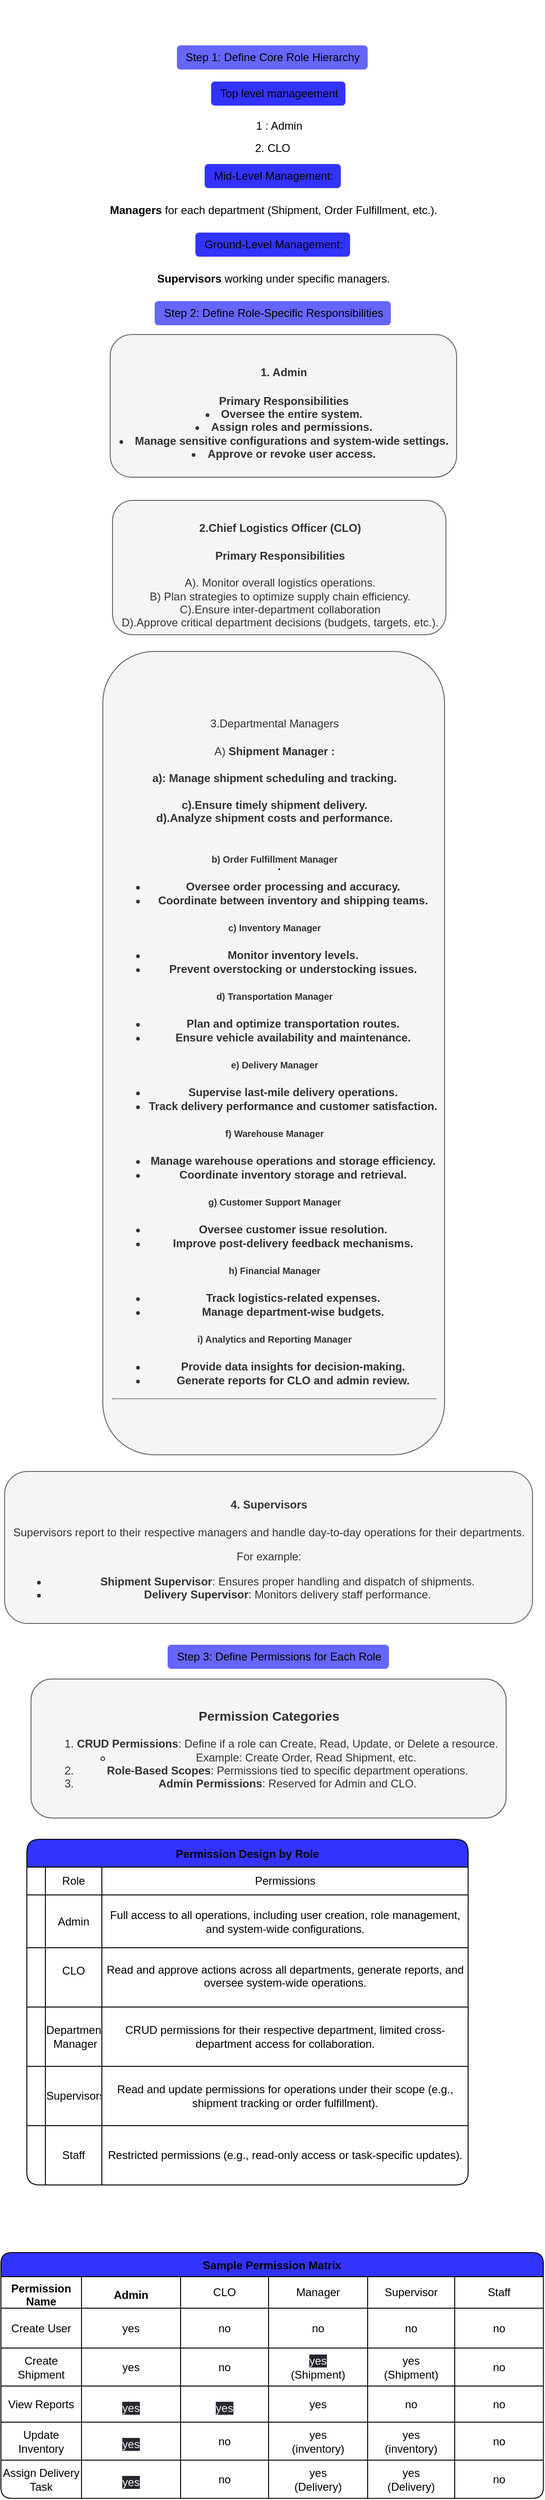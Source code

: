 <mxfile>
    <diagram id="YkwEZ4TlYNBEh3vG31s5" name="Page-1">
        <mxGraphModel dx="399" dy="471" grid="0" gridSize="10" guides="1" tooltips="1" connect="1" arrows="1" fold="1" page="1" pageScale="1" pageWidth="850" pageHeight="1100" math="0" shadow="0">
            <root>
                <mxCell id="0"/>
                <mxCell id="1" parent="0"/>
                <mxCell id="34" value="&lt;h3 class=&quot;pageShadowHasTransparentBackground&quot;&gt;&lt;br&gt;&lt;/h3&gt;" style="text;html=1;align=center;verticalAlign=middle;resizable=0;points=[];autosize=1;strokeColor=none;fillColor=none;rounded=1;" vertex="1" parent="1">
                    <mxGeometry x="257" y="145" width="18" height="57" as="geometry"/>
                </mxCell>
                <mxCell id="45" value="Step 1: Define Core Role Hierarchy" style="text;html=1;align=center;verticalAlign=middle;resizable=0;points=[];autosize=1;strokeColor=none;fillColor=#6666FF;rounded=1;" vertex="1" parent="1">
                    <mxGeometry x="322" y="194" width="206" height="26" as="geometry"/>
                </mxCell>
                <mxCell id="46" value="Top level manageement" style="text;html=1;align=center;verticalAlign=middle;resizable=0;points=[];autosize=1;strokeColor=none;fillColor=#3333FF;rounded=1;" vertex="1" parent="1">
                    <mxGeometry x="359" y="233" width="145" height="26" as="geometry"/>
                </mxCell>
                <mxCell id="52" value="1 : Admin" style="text;html=1;align=center;verticalAlign=middle;resizable=0;points=[];autosize=1;strokeColor=none;fillColor=none;rounded=1;" vertex="1" parent="1">
                    <mxGeometry x="397.5" y="268" width="68" height="26" as="geometry"/>
                </mxCell>
                <mxCell id="53" value="2. CLO" style="text;html=1;align=center;verticalAlign=middle;resizable=0;points=[];autosize=1;strokeColor=none;fillColor=none;rounded=1;" vertex="1" parent="1">
                    <mxGeometry x="397" y="292" width="56" height="26" as="geometry"/>
                </mxCell>
                <mxCell id="55" value="Mid-Level Management:" style="text;html=1;align=center;verticalAlign=middle;resizable=0;points=[];autosize=1;strokeColor=none;fillColor=#3333FF;rounded=1;" vertex="1" parent="1">
                    <mxGeometry x="352" y="322" width="147" height="26" as="geometry"/>
                </mxCell>
                <mxCell id="56" value="&lt;strong class=&quot;pageShadowHasTransparentBackground&quot;&gt;Managers&lt;/strong&gt; for each department (Shipment, Order Fulfillment, etc.)." style="text;html=1;align=center;verticalAlign=middle;resizable=0;points=[];autosize=1;strokeColor=none;fillColor=none;rounded=1;" vertex="1" parent="1">
                    <mxGeometry x="240" y="359" width="371" height="26" as="geometry"/>
                </mxCell>
                <mxCell id="59" value="Ground-Level Management:" style="text;html=1;align=center;verticalAlign=middle;resizable=0;points=[];autosize=1;strokeColor=none;fillColor=#3333FF;rounded=1;" vertex="1" parent="1">
                    <mxGeometry x="342" y="396" width="167" height="26" as="geometry"/>
                </mxCell>
                <mxCell id="60" value="&lt;strong class=&quot;pageShadowHasTransparentBackground&quot;&gt;Supervisors&lt;/strong&gt; working under specific managers." style="text;html=1;align=center;verticalAlign=middle;resizable=0;points=[];autosize=1;strokeColor=none;fillColor=none;rounded=1;" vertex="1" parent="1">
                    <mxGeometry x="291" y="433" width="269" height="26" as="geometry"/>
                </mxCell>
                <mxCell id="61" value="Step 2: Define Role-Specific Responsibilities" style="text;html=1;align=center;verticalAlign=middle;resizable=0;points=[];autosize=1;strokeColor=none;fillColor=#6666FF;rounded=1;" vertex="1" parent="1">
                    <mxGeometry x="298" y="470" width="255" height="26" as="geometry"/>
                </mxCell>
                <mxCell id="62" value="&lt;h4 class=&quot;pageShadowHasTransparentBackground&quot;&gt;&lt;strong class=&quot;pageShadowHasTransparentBackground&quot;&gt;1. Admin&lt;/strong&gt;&lt;/h4&gt;&lt;div&gt;&lt;strong class=&quot;pageShadowHasTransparentBackground&quot;&gt;Primary Responsibilities&lt;br&gt;&lt;/strong&gt;&lt;/div&gt;&lt;div&gt;&lt;strong class=&quot;pageShadowHasTransparentBackground&quot;&gt;&lt;li class=&quot;pageShadowHasTransparentBackground&quot;&gt;Oversee the entire system.&lt;/li&gt;&lt;li class=&quot;pageShadowHasTransparentBackground&quot;&gt;Assign roles and permissions.&lt;/li&gt;&lt;li class=&quot;pageShadowHasTransparentBackground&quot;&gt;Manage sensitive configurations and system-wide settings.&lt;/li&gt;&lt;li class=&quot;pageShadowHasTransparentBackground&quot;&gt;Approve or revoke user access.&lt;/li&gt;&lt;/strong&gt;&lt;/div&gt;" style="text;html=1;align=center;verticalAlign=middle;resizable=0;points=[];autosize=1;fillColor=#f5f5f5;fontColor=#333333;strokeColor=#666666;rounded=1;" vertex="1" parent="1">
                    <mxGeometry x="250" y="506" width="374" height="154" as="geometry"/>
                </mxCell>
                <mxCell id="64" value="&lt;h4 class=&quot;pageShadowHasTransparentBackground&quot;&gt;&lt;strong class=&quot;pageShadowHasTransparentBackground&quot;&gt;2.Chief Logistics Officer (CLO)&lt;/strong&gt;&lt;/h4&gt;&lt;div&gt;&lt;strong class=&quot;pageShadowHasTransparentBackground&quot;&gt;Primary Responsibilities&lt;/strong&gt;&lt;/div&gt;&lt;div&gt;&lt;span style=&quot;font-weight: bold; background-color: initial;&quot;&gt;&lt;br&gt;&lt;/span&gt;&lt;/div&gt;&lt;div&gt;A). Monitor overall logistics operations.&lt;br&gt;&lt;/div&gt;&lt;div&gt;B)&amp;nbsp;Plan strategies to optimize supply chain efficiency.&lt;/div&gt;&lt;div&gt;C).Ensure inter-department collaboration&lt;/div&gt;&lt;div&gt;D).Approve critical department decisions (budgets, targets, etc.).&lt;/div&gt;" style="text;html=1;align=center;verticalAlign=middle;resizable=0;points=[];autosize=1;strokeColor=#666666;fillColor=#f5f5f5;fontColor=#333333;rounded=1;" vertex="1" parent="1">
                    <mxGeometry x="252.5" y="685" width="360" height="145" as="geometry"/>
                </mxCell>
                <mxCell id="65" value="&lt;h4 class=&quot;pageShadowHasTransparentBackground&quot;&gt;&lt;span style=&quot;font-weight: normal;&quot; class=&quot;pageShadowHasTransparentBackground&quot;&gt;3.Departmental Managers&lt;/span&gt;&lt;/h4&gt;&lt;div&gt;A) &lt;strong class=&quot;pageShadowHasTransparentBackground&quot;&gt;Shipment Manager :&lt;/strong&gt;&lt;br&gt;&lt;/div&gt;&lt;div&gt;&lt;strong class=&quot;pageShadowHasTransparentBackground&quot;&gt;&lt;br&gt;&lt;/strong&gt;&lt;/div&gt;&lt;div&gt;&lt;strong class=&quot;pageShadowHasTransparentBackground&quot;&gt;a): Manage shipment scheduling and tracking.&lt;/strong&gt;&lt;/div&gt;&lt;div&gt;&lt;strong class=&quot;pageShadowHasTransparentBackground&quot;&gt;&lt;br&gt;&lt;/strong&gt;&lt;/div&gt;&lt;div&gt;&lt;strong class=&quot;pageShadowHasTransparentBackground&quot;&gt;c).Ensure timely shipment delivery.&lt;/strong&gt;&lt;/div&gt;&lt;div&gt;&lt;strong class=&quot;pageShadowHasTransparentBackground&quot;&gt;d).Analyze shipment costs and performance.&lt;/strong&gt;&lt;/div&gt;&lt;div&gt;&lt;strong class=&quot;pageShadowHasTransparentBackground&quot;&gt;&lt;br&gt;&lt;/strong&gt;&lt;/div&gt;&lt;div&gt;&lt;strong class=&quot;pageShadowHasTransparentBackground&quot;&gt;&lt;h5 class=&quot;pageShadowHasTransparentBackground&quot;&gt;b) &lt;strong class=&quot;pageShadowHasTransparentBackground&quot;&gt;Order Fulfillment Manager&lt;/strong&gt;&lt;/h5&gt;&lt;ul class=&quot;pageShadowHasTransparentBackground&quot;&gt;&lt;li class=&quot;pageShadowHasTransparentBackground&quot;&gt;Oversee order processing and accuracy.&lt;/li&gt;&lt;li class=&quot;pageShadowHasTransparentBackground&quot;&gt;Coordinate between inventory and shipping teams.&lt;/li&gt;&lt;/ul&gt;&lt;/strong&gt;&lt;/div&gt;&lt;div&gt;&lt;strong class=&quot;pageShadowHasTransparentBackground&quot;&gt;&lt;h5 class=&quot;pageShadowHasTransparentBackground&quot;&gt;c) &lt;strong class=&quot;pageShadowHasTransparentBackground&quot;&gt;Inventory Manager&lt;/strong&gt;&lt;/h5&gt;&lt;ul class=&quot;pageShadowHasTransparentBackground&quot;&gt;&lt;li class=&quot;pageShadowHasTransparentBackground&quot;&gt;Monitor inventory levels.&lt;/li&gt;&lt;li class=&quot;pageShadowHasTransparentBackground&quot;&gt;Prevent overstocking or understocking issues.&lt;/li&gt;&lt;/ul&gt;&lt;h5 class=&quot;pageShadowHasTransparentBackground&quot;&gt;d) &lt;strong class=&quot;pageShadowHasTransparentBackground&quot;&gt;Transportation Manager&lt;/strong&gt;&lt;/h5&gt;&lt;ul class=&quot;pageShadowHasTransparentBackground&quot;&gt;&lt;li class=&quot;pageShadowHasTransparentBackground&quot;&gt;Plan and optimize transportation routes.&lt;/li&gt;&lt;li class=&quot;pageShadowHasTransparentBackground&quot;&gt;Ensure vehicle availability and maintenance.&lt;/li&gt;&lt;/ul&gt;&lt;h5 class=&quot;pageShadowHasTransparentBackground&quot;&gt;e) &lt;strong class=&quot;pageShadowHasTransparentBackground&quot;&gt;Delivery Manager&lt;/strong&gt;&lt;/h5&gt;&lt;ul class=&quot;pageShadowHasTransparentBackground&quot;&gt;&lt;li class=&quot;pageShadowHasTransparentBackground&quot;&gt;Supervise last-mile delivery operations.&lt;/li&gt;&lt;li class=&quot;pageShadowHasTransparentBackground&quot;&gt;Track delivery performance and customer satisfaction.&lt;/li&gt;&lt;/ul&gt;&lt;h5 class=&quot;pageShadowHasTransparentBackground&quot;&gt;f) &lt;strong class=&quot;pageShadowHasTransparentBackground&quot;&gt;Warehouse Manager&lt;/strong&gt;&lt;/h5&gt;&lt;ul class=&quot;pageShadowHasTransparentBackground&quot;&gt;&lt;li class=&quot;pageShadowHasTransparentBackground&quot;&gt;Manage warehouse operations and storage efficiency.&lt;/li&gt;&lt;li class=&quot;pageShadowHasTransparentBackground&quot;&gt;Coordinate inventory storage and retrieval.&lt;/li&gt;&lt;/ul&gt;&lt;h5 class=&quot;pageShadowHasTransparentBackground&quot;&gt;g) &lt;strong class=&quot;pageShadowHasTransparentBackground&quot;&gt;Customer Support Manager&lt;/strong&gt;&lt;/h5&gt;&lt;ul class=&quot;pageShadowHasTransparentBackground&quot;&gt;&lt;li class=&quot;pageShadowHasTransparentBackground&quot;&gt;Oversee customer issue resolution.&lt;/li&gt;&lt;li class=&quot;pageShadowHasTransparentBackground&quot;&gt;Improve post-delivery feedback mechanisms.&lt;/li&gt;&lt;/ul&gt;&lt;h5 class=&quot;pageShadowHasTransparentBackground&quot;&gt;h) &lt;strong class=&quot;pageShadowHasTransparentBackground&quot;&gt;Financial Manager&lt;/strong&gt;&lt;/h5&gt;&lt;ul class=&quot;pageShadowHasTransparentBackground&quot;&gt;&lt;li class=&quot;pageShadowHasTransparentBackground&quot;&gt;Track logistics-related expenses.&lt;/li&gt;&lt;li class=&quot;pageShadowHasTransparentBackground&quot;&gt;Manage department-wise budgets.&lt;/li&gt;&lt;/ul&gt;&lt;h5 class=&quot;pageShadowHasTransparentBackground&quot;&gt;i) &lt;strong class=&quot;pageShadowHasTransparentBackground&quot;&gt;Analytics and Reporting Manager&lt;/strong&gt;&lt;/h5&gt;&lt;ul class=&quot;pageShadowHasTransparentBackground&quot;&gt;&lt;li class=&quot;pageShadowHasTransparentBackground&quot;&gt;Provide data insights for decision-making.&lt;/li&gt;&lt;li class=&quot;pageShadowHasTransparentBackground&quot;&gt;Generate reports for CLO and admin review.&lt;/li&gt;&lt;/ul&gt;&lt;hr&gt;&lt;/strong&gt;&lt;/div&gt;" style="text;html=1;align=center;verticalAlign=middle;resizable=0;points=[];autosize=1;strokeColor=#666666;fillColor=#f5f5f5;fontColor=#333333;rounded=1;" vertex="1" parent="1">
                    <mxGeometry x="242" y="848" width="369" height="867" as="geometry"/>
                </mxCell>
                <mxCell id="66" value="&lt;h4 class=&quot;pageShadowHasTransparentBackground&quot;&gt;&lt;strong style=&quot;background-color: initial;&quot; class=&quot;pageShadowHasTransparentBackground&quot;&gt;.&lt;/strong&gt;&lt;br&gt;&lt;/h4&gt;" style="text;html=1;align=center;verticalAlign=middle;resizable=0;points=[];autosize=1;strokeColor=none;fillColor=none;rounded=1;" vertex="1" parent="1">
                    <mxGeometry x="421.5" y="1051" width="21" height="58" as="geometry"/>
                </mxCell>
                <mxCell id="68" value="&lt;h4 class=&quot;pageShadowHasTransparentBackground&quot;&gt;&lt;strong class=&quot;pageShadowHasTransparentBackground&quot;&gt;4. Supervisors&lt;/strong&gt;&lt;/h4&gt;&lt;p class=&quot;pageShadowHasTransparentBackground&quot;&gt;Supervisors report to their respective managers and handle day-to-day operations for their departments.&lt;/p&gt;&lt;p class=&quot;pageShadowHasTransparentBackground&quot;&gt;For example:&lt;/p&gt;&lt;ul class=&quot;pageShadowHasTransparentBackground&quot;&gt;&lt;li class=&quot;pageShadowHasTransparentBackground&quot;&gt;&lt;strong class=&quot;pageShadowHasTransparentBackground&quot;&gt;Shipment Supervisor&lt;/strong&gt;: Ensures proper handling and dispatch of shipments.&lt;/li&gt;&lt;li class=&quot;pageShadowHasTransparentBackground&quot;&gt;&lt;strong class=&quot;pageShadowHasTransparentBackground&quot;&gt;Delivery Supervisor&lt;/strong&gt;: Monitors delivery staff performance.&lt;/li&gt;&lt;/ul&gt;" style="text;html=1;align=center;verticalAlign=middle;resizable=0;points=[];autosize=1;strokeColor=#666666;fillColor=#f5f5f5;fontColor=#333333;rounded=1;" vertex="1" parent="1">
                    <mxGeometry x="136" y="1733" width="570" height="164" as="geometry"/>
                </mxCell>
                <mxCell id="69" value="Step 3: Define Permissions for Each Role" style="text;html=1;align=center;verticalAlign=middle;resizable=0;points=[];autosize=1;strokeColor=none;fillColor=#6666FF;rounded=1;" vertex="1" parent="1">
                    <mxGeometry x="312" y="1920" width="239" height="26" as="geometry"/>
                </mxCell>
                <mxCell id="70" value="&lt;h3 class=&quot;pageShadowHasTransparentBackground&quot;&gt;&lt;strong class=&quot;pageShadowHasTransparentBackground&quot;&gt;Permission Categories&lt;/strong&gt;&lt;/h3&gt;&lt;ol class=&quot;pageShadowHasTransparentBackground&quot;&gt;&lt;li class=&quot;pageShadowHasTransparentBackground&quot;&gt;&lt;strong class=&quot;pageShadowHasTransparentBackground&quot;&gt;CRUD Permissions&lt;/strong&gt;: Define if a role can Create, Read, Update, or Delete a resource.&lt;ul class=&quot;pageShadowHasTransparentBackground&quot;&gt;&lt;li class=&quot;pageShadowHasTransparentBackground&quot;&gt;Example: Create Order, Read Shipment, etc.&lt;/li&gt;&lt;/ul&gt;&lt;/li&gt;&lt;li class=&quot;pageShadowHasTransparentBackground&quot;&gt;&lt;strong class=&quot;pageShadowHasTransparentBackground&quot;&gt;Role-Based Scopes&lt;/strong&gt;: Permissions tied to specific department operations.&lt;/li&gt;&lt;li class=&quot;pageShadowHasTransparentBackground&quot;&gt;&lt;strong class=&quot;pageShadowHasTransparentBackground&quot;&gt;Admin Permissions&lt;/strong&gt;: Reserved for Admin and CLO.&lt;/li&gt;&lt;/ol&gt;" style="text;html=1;align=center;verticalAlign=middle;resizable=0;points=[];autosize=1;strokeColor=#666666;fillColor=#f5f5f5;fontColor=#333333;rounded=1;" vertex="1" parent="1">
                    <mxGeometry x="164.5" y="1957" width="513" height="150" as="geometry"/>
                </mxCell>
                <mxCell id="78" value="Permission Design by Role" style="shape=table;startSize=30;container=1;collapsible=0;childLayout=tableLayout;fontStyle=1;align=center;rounded=1;labelBackgroundColor=none;fillColor=#3333FF;" vertex="1" parent="1">
                    <mxGeometry x="160" y="2130" width="476.5" height="373" as="geometry"/>
                </mxCell>
                <mxCell id="79" value="" style="shape=tableRow;horizontal=0;startSize=0;swimlaneHead=0;swimlaneBody=0;top=0;left=0;bottom=0;right=0;collapsible=0;dropTarget=0;fillColor=none;points=[[0,0.5],[1,0.5]];portConstraint=eastwest;rounded=1;labelBackgroundColor=#080001;" vertex="1" parent="78">
                    <mxGeometry y="30" width="476.5" height="30" as="geometry"/>
                </mxCell>
                <mxCell id="80" value="" style="shape=partialRectangle;html=1;whiteSpace=wrap;connectable=0;fillColor=none;top=0;left=0;bottom=0;right=0;overflow=hidden;rounded=1;labelBackgroundColor=#080001;" vertex="1" parent="79">
                    <mxGeometry width="20" height="30" as="geometry">
                        <mxRectangle width="20" height="30" as="alternateBounds"/>
                    </mxGeometry>
                </mxCell>
                <mxCell id="81" value="Role" style="shape=partialRectangle;html=1;whiteSpace=wrap;connectable=0;fillColor=none;top=0;left=0;bottom=0;right=0;overflow=hidden;rounded=1;labelBackgroundColor=none;" vertex="1" parent="79">
                    <mxGeometry x="20" width="61" height="30" as="geometry">
                        <mxRectangle width="61" height="30" as="alternateBounds"/>
                    </mxGeometry>
                </mxCell>
                <mxCell id="82" value="Permissions" style="shape=partialRectangle;html=1;whiteSpace=wrap;connectable=0;fillColor=none;top=0;left=0;bottom=0;right=0;overflow=hidden;rounded=1;labelBackgroundColor=none;" vertex="1" parent="79">
                    <mxGeometry x="81" width="396" height="30" as="geometry">
                        <mxRectangle width="396" height="30" as="alternateBounds"/>
                    </mxGeometry>
                </mxCell>
                <mxCell id="83" value="" style="shape=tableRow;horizontal=0;startSize=0;swimlaneHead=0;swimlaneBody=0;top=0;left=0;bottom=0;right=0;collapsible=0;dropTarget=0;fillColor=none;points=[[0,0.5],[1,0.5]];portConstraint=eastwest;rounded=1;labelBackgroundColor=#080001;" vertex="1" parent="78">
                    <mxGeometry y="60" width="476.5" height="57" as="geometry"/>
                </mxCell>
                <mxCell id="84" value="" style="shape=partialRectangle;html=1;whiteSpace=wrap;connectable=0;fillColor=none;top=0;left=0;bottom=0;right=0;overflow=hidden;rounded=1;labelBackgroundColor=#080001;" vertex="1" parent="83">
                    <mxGeometry width="20" height="57" as="geometry">
                        <mxRectangle width="20" height="57" as="alternateBounds"/>
                    </mxGeometry>
                </mxCell>
                <mxCell id="85" value="Admin" style="shape=partialRectangle;html=1;whiteSpace=wrap;connectable=0;fillColor=none;top=0;left=0;bottom=0;right=0;overflow=hidden;rounded=1;labelBackgroundColor=none;" vertex="1" parent="83">
                    <mxGeometry x="20" width="61" height="57" as="geometry">
                        <mxRectangle width="61" height="57" as="alternateBounds"/>
                    </mxGeometry>
                </mxCell>
                <mxCell id="86" value="Full access to all operations, including user creation, role management, and system-wide configurations." style="shape=partialRectangle;html=1;whiteSpace=wrap;connectable=0;fillColor=none;top=0;left=0;bottom=0;right=0;overflow=hidden;rounded=1;labelBackgroundColor=none;" vertex="1" parent="83">
                    <mxGeometry x="81" width="396" height="57" as="geometry">
                        <mxRectangle width="396" height="57" as="alternateBounds"/>
                    </mxGeometry>
                </mxCell>
                <mxCell id="87" value="" style="shape=tableRow;horizontal=0;startSize=0;swimlaneHead=0;swimlaneBody=0;top=0;left=0;bottom=0;right=0;collapsible=0;dropTarget=0;fillColor=none;points=[[0,0.5],[1,0.5]];portConstraint=eastwest;rounded=1;labelBackgroundColor=#080001;" vertex="1" parent="78">
                    <mxGeometry y="117" width="476.5" height="64" as="geometry"/>
                </mxCell>
                <mxCell id="88" value="" style="shape=partialRectangle;html=1;whiteSpace=wrap;connectable=0;fillColor=none;top=0;left=0;bottom=0;right=0;overflow=hidden;rounded=1;labelBackgroundColor=#080001;" vertex="1" parent="87">
                    <mxGeometry width="20" height="64" as="geometry">
                        <mxRectangle width="20" height="64" as="alternateBounds"/>
                    </mxGeometry>
                </mxCell>
                <mxCell id="89" value="&#10;CLO&#10;&#10;" style="shape=partialRectangle;html=1;whiteSpace=wrap;connectable=0;fillColor=none;top=0;left=0;bottom=0;right=0;overflow=hidden;rounded=1;labelBackgroundColor=none;" vertex="1" parent="87">
                    <mxGeometry x="20" width="61" height="64" as="geometry">
                        <mxRectangle width="61" height="64" as="alternateBounds"/>
                    </mxGeometry>
                </mxCell>
                <mxCell id="90" value="&#10;Read and approve actions across all departments, generate reports, and oversee system-wide operations.&#10;&#10;" style="shape=partialRectangle;html=1;whiteSpace=wrap;connectable=0;fillColor=none;top=0;left=0;bottom=0;right=0;overflow=hidden;rounded=1;labelBackgroundColor=none;" vertex="1" parent="87">
                    <mxGeometry x="81" width="396" height="64" as="geometry">
                        <mxRectangle width="396" height="64" as="alternateBounds"/>
                    </mxGeometry>
                </mxCell>
                <mxCell id="104" value="" style="shape=tableRow;horizontal=0;startSize=0;swimlaneHead=0;swimlaneBody=0;top=0;left=0;bottom=0;right=0;collapsible=0;dropTarget=0;fillColor=none;points=[[0,0.5],[1,0.5]];portConstraint=eastwest;rounded=1;labelBackgroundColor=#080001;" vertex="1" parent="78">
                    <mxGeometry y="181" width="476.5" height="64" as="geometry"/>
                </mxCell>
                <mxCell id="105" value="" style="shape=partialRectangle;html=1;whiteSpace=wrap;connectable=0;fillColor=none;top=0;left=0;bottom=0;right=0;overflow=hidden;rounded=1;labelBackgroundColor=#080001;" vertex="1" parent="104">
                    <mxGeometry width="20" height="64" as="geometry">
                        <mxRectangle width="20" height="64" as="alternateBounds"/>
                    </mxGeometry>
                </mxCell>
                <mxCell id="106" value="Department Manager" style="shape=partialRectangle;html=1;whiteSpace=wrap;connectable=0;fillColor=none;top=0;left=0;bottom=0;right=0;overflow=hidden;rounded=1;labelBackgroundColor=none;" vertex="1" parent="104">
                    <mxGeometry x="20" width="61" height="64" as="geometry">
                        <mxRectangle width="61" height="64" as="alternateBounds"/>
                    </mxGeometry>
                </mxCell>
                <mxCell id="107" value="CRUD permissions for their respective department, limited cross-department access for collaboration." style="shape=partialRectangle;html=1;whiteSpace=wrap;connectable=0;fillColor=none;top=0;left=0;bottom=0;right=0;overflow=hidden;rounded=1;labelBackgroundColor=none;" vertex="1" parent="104">
                    <mxGeometry x="81" width="396" height="64" as="geometry">
                        <mxRectangle width="396" height="64" as="alternateBounds"/>
                    </mxGeometry>
                </mxCell>
                <mxCell id="108" value="" style="shape=tableRow;horizontal=0;startSize=0;swimlaneHead=0;swimlaneBody=0;top=0;left=0;bottom=0;right=0;collapsible=0;dropTarget=0;fillColor=none;points=[[0,0.5],[1,0.5]];portConstraint=eastwest;rounded=1;labelBackgroundColor=#080001;" vertex="1" parent="78">
                    <mxGeometry y="245" width="476.5" height="64" as="geometry"/>
                </mxCell>
                <mxCell id="109" value="" style="shape=partialRectangle;html=1;whiteSpace=wrap;connectable=0;fillColor=none;top=0;left=0;bottom=0;right=0;overflow=hidden;rounded=1;labelBackgroundColor=#080001;" vertex="1" parent="108">
                    <mxGeometry width="20" height="64" as="geometry">
                        <mxRectangle width="20" height="64" as="alternateBounds"/>
                    </mxGeometry>
                </mxCell>
                <mxCell id="110" value="Supervisors" style="shape=partialRectangle;html=1;whiteSpace=wrap;connectable=0;fillColor=none;top=0;left=0;bottom=0;right=0;overflow=hidden;rounded=1;labelBackgroundColor=none;" vertex="1" parent="108">
                    <mxGeometry x="20" width="61" height="64" as="geometry">
                        <mxRectangle width="61" height="64" as="alternateBounds"/>
                    </mxGeometry>
                </mxCell>
                <mxCell id="111" value="Read and update permissions for operations under their scope (e.g., shipment tracking or order fulfillment)." style="shape=partialRectangle;html=1;whiteSpace=wrap;connectable=0;fillColor=none;top=0;left=0;bottom=0;right=0;overflow=hidden;rounded=1;labelBackgroundColor=none;" vertex="1" parent="108">
                    <mxGeometry x="81" width="396" height="64" as="geometry">
                        <mxRectangle width="396" height="64" as="alternateBounds"/>
                    </mxGeometry>
                </mxCell>
                <mxCell id="112" value="" style="shape=tableRow;horizontal=0;startSize=0;swimlaneHead=0;swimlaneBody=0;top=0;left=0;bottom=0;right=0;collapsible=0;dropTarget=0;fillColor=none;points=[[0,0.5],[1,0.5]];portConstraint=eastwest;rounded=1;labelBackgroundColor=#080001;" vertex="1" parent="78">
                    <mxGeometry y="309" width="476.5" height="64" as="geometry"/>
                </mxCell>
                <mxCell id="113" value="" style="shape=partialRectangle;html=1;whiteSpace=wrap;connectable=0;fillColor=none;top=0;left=0;bottom=0;right=0;overflow=hidden;rounded=1;labelBackgroundColor=#080001;" vertex="1" parent="112">
                    <mxGeometry width="20" height="64" as="geometry">
                        <mxRectangle width="20" height="64" as="alternateBounds"/>
                    </mxGeometry>
                </mxCell>
                <mxCell id="114" value="Staff" style="shape=partialRectangle;html=1;whiteSpace=wrap;connectable=0;fillColor=none;top=0;left=0;bottom=0;right=0;overflow=hidden;rounded=1;labelBackgroundColor=none;" vertex="1" parent="112">
                    <mxGeometry x="20" width="61" height="64" as="geometry">
                        <mxRectangle width="61" height="64" as="alternateBounds"/>
                    </mxGeometry>
                </mxCell>
                <mxCell id="115" value="Restricted permissions (e.g., read-only access or task-specific updates)." style="shape=partialRectangle;html=1;whiteSpace=wrap;connectable=0;fillColor=none;top=0;left=0;bottom=0;right=0;overflow=hidden;rounded=1;labelBackgroundColor=none;" vertex="1" parent="112">
                    <mxGeometry x="81" width="396" height="64" as="geometry">
                        <mxRectangle width="396" height="64" as="alternateBounds"/>
                    </mxGeometry>
                </mxCell>
                <mxCell id="116" value="Sample Permission Matrix" style="shape=table;startSize=26;container=1;collapsible=0;childLayout=tableLayout;fontStyle=1;align=center;rounded=1;labelBackgroundColor=none;fillColor=#3333FF;textDirection=ltr;labelPosition=center;verticalLabelPosition=middle;verticalAlign=middle;labelBorderColor=none;flipV=0;flipH=1;" vertex="1" parent="1">
                    <mxGeometry x="132" y="2576" width="585.75" height="265.25" as="geometry"/>
                </mxCell>
                <mxCell id="129" value="" style="shape=tableRow;horizontal=0;startSize=0;swimlaneHead=0;swimlaneBody=0;top=0;left=0;bottom=0;right=0;collapsible=0;dropTarget=0;fillColor=none;points=[[0,0.5],[1,0.5]];portConstraint=eastwest;rounded=1;labelBackgroundColor=none;" vertex="1" parent="116">
                    <mxGeometry y="26" width="585.75" height="34" as="geometry"/>
                </mxCell>
                <mxCell id="130" value="&lt;table class=&quot;pageShadowHasTransparentBackground&quot;&gt;&lt;thead class=&quot;pageShadowHasTransparentBackground&quot;&gt;&lt;tr class=&quot;pageShadowHasTransparentBackground&quot;&gt;&lt;th class=&quot;pageShadowHasTransparentBackground&quot;&gt;&lt;strong class=&quot;pageShadowHasTransparentBackground&quot;&gt;Permission Name&lt;/strong&gt;&lt;/th&gt;&lt;/tr&gt;&lt;/thead&gt;&lt;/table&gt;" style="shape=partialRectangle;html=1;whiteSpace=wrap;connectable=0;fillColor=none;top=0;left=0;bottom=0;right=0;overflow=hidden;rounded=1;labelBackgroundColor=none;" vertex="1" parent="129">
                    <mxGeometry width="87" height="34" as="geometry">
                        <mxRectangle width="87" height="34" as="alternateBounds"/>
                    </mxGeometry>
                </mxCell>
                <mxCell id="131" value="&lt;table&gt;&lt;tbody&gt;&lt;tr&gt;&lt;th class=&quot;pageShadowHasTransparentBackground&quot;&gt;&lt;strong class=&quot;pageShadowHasTransparentBackground&quot;&gt;&lt;/strong&gt;&lt;/th&gt;&lt;/tr&gt;&lt;/tbody&gt;&lt;/table&gt;&lt;table&gt;&lt;tbody&gt;&lt;tr&gt;&lt;th class=&quot;pageShadowHasTransparentBackground&quot;&gt;&lt;strong class=&quot;pageShadowHasTransparentBackground&quot;&gt;Admin&lt;/strong&gt;&lt;/th&gt;&lt;/tr&gt;&lt;/tbody&gt;&lt;/table&gt;" style="shape=partialRectangle;html=1;whiteSpace=wrap;connectable=0;fillColor=none;top=0;left=0;bottom=0;right=0;overflow=hidden;rounded=1;labelBackgroundColor=none;" vertex="1" parent="129">
                    <mxGeometry x="87" width="107" height="34" as="geometry">
                        <mxRectangle width="107" height="34" as="alternateBounds"/>
                    </mxGeometry>
                </mxCell>
                <mxCell id="162" value="CLO" style="shape=partialRectangle;html=1;whiteSpace=wrap;connectable=0;fillColor=none;top=0;left=0;bottom=0;right=0;overflow=hidden;rounded=1;labelBackgroundColor=none;" vertex="1" parent="129">
                    <mxGeometry x="194" width="95" height="34" as="geometry">
                        <mxRectangle width="95" height="34" as="alternateBounds"/>
                    </mxGeometry>
                </mxCell>
                <mxCell id="168" value="Manager" style="shape=partialRectangle;html=1;whiteSpace=wrap;connectable=0;fillColor=none;top=0;left=0;bottom=0;right=0;overflow=hidden;rounded=1;labelBackgroundColor=none;" vertex="1" parent="129">
                    <mxGeometry x="289" width="107" height="34" as="geometry">
                        <mxRectangle width="107" height="34" as="alternateBounds"/>
                    </mxGeometry>
                </mxCell>
                <mxCell id="174" value="Supervisor" style="shape=partialRectangle;html=1;whiteSpace=wrap;connectable=0;fillColor=none;top=0;left=0;bottom=0;right=0;overflow=hidden;rounded=1;labelBackgroundColor=none;" vertex="1" parent="129">
                    <mxGeometry x="396" width="94" height="34" as="geometry">
                        <mxRectangle width="94" height="34" as="alternateBounds"/>
                    </mxGeometry>
                </mxCell>
                <mxCell id="180" value="Staff" style="shape=partialRectangle;html=1;whiteSpace=wrap;connectable=0;fillColor=none;top=0;left=0;bottom=0;right=0;overflow=hidden;rounded=1;labelBackgroundColor=none;" vertex="1" parent="129">
                    <mxGeometry x="490" width="96" height="34" as="geometry">
                        <mxRectangle width="96" height="34" as="alternateBounds"/>
                    </mxGeometry>
                </mxCell>
                <mxCell id="117" value="" style="shape=tableRow;horizontal=0;startSize=0;swimlaneHead=0;swimlaneBody=0;top=0;left=0;bottom=0;right=0;collapsible=0;dropTarget=0;fillColor=none;points=[[0,0.5],[1,0.5]];portConstraint=eastwest;rounded=1;labelBackgroundColor=none;" vertex="1" parent="116">
                    <mxGeometry y="60" width="585.75" height="43" as="geometry"/>
                </mxCell>
                <mxCell id="118" value="Create User" style="shape=partialRectangle;html=1;whiteSpace=wrap;connectable=0;fillColor=none;top=0;left=0;bottom=0;right=0;overflow=hidden;rounded=1;labelBackgroundColor=none;" vertex="1" parent="117">
                    <mxGeometry width="87" height="43" as="geometry">
                        <mxRectangle width="87" height="43" as="alternateBounds"/>
                    </mxGeometry>
                </mxCell>
                <mxCell id="119" value="yes" style="shape=partialRectangle;html=1;whiteSpace=wrap;connectable=0;fillColor=none;top=0;left=0;bottom=0;right=0;overflow=hidden;rounded=1;labelBackgroundColor=none;" vertex="1" parent="117">
                    <mxGeometry x="87" width="107" height="43" as="geometry">
                        <mxRectangle width="107" height="43" as="alternateBounds"/>
                    </mxGeometry>
                </mxCell>
                <mxCell id="163" value="no" style="shape=partialRectangle;html=1;whiteSpace=wrap;connectable=0;fillColor=none;top=0;left=0;bottom=0;right=0;overflow=hidden;rounded=1;labelBackgroundColor=none;" vertex="1" parent="117">
                    <mxGeometry x="194" width="95" height="43" as="geometry">
                        <mxRectangle width="95" height="43" as="alternateBounds"/>
                    </mxGeometry>
                </mxCell>
                <mxCell id="169" value="no" style="shape=partialRectangle;html=1;whiteSpace=wrap;connectable=0;fillColor=none;top=0;left=0;bottom=0;right=0;overflow=hidden;rounded=1;labelBackgroundColor=none;" vertex="1" parent="117">
                    <mxGeometry x="289" width="107" height="43" as="geometry">
                        <mxRectangle width="107" height="43" as="alternateBounds"/>
                    </mxGeometry>
                </mxCell>
                <mxCell id="175" value="no" style="shape=partialRectangle;html=1;whiteSpace=wrap;connectable=0;fillColor=none;top=0;left=0;bottom=0;right=0;overflow=hidden;rounded=1;labelBackgroundColor=none;" vertex="1" parent="117">
                    <mxGeometry x="396" width="94" height="43" as="geometry">
                        <mxRectangle width="94" height="43" as="alternateBounds"/>
                    </mxGeometry>
                </mxCell>
                <mxCell id="181" value="no" style="shape=partialRectangle;html=1;whiteSpace=wrap;connectable=0;fillColor=none;top=0;left=0;bottom=0;right=0;overflow=hidden;rounded=1;labelBackgroundColor=none;" vertex="1" parent="117">
                    <mxGeometry x="490" width="96" height="43" as="geometry">
                        <mxRectangle width="96" height="43" as="alternateBounds"/>
                    </mxGeometry>
                </mxCell>
                <mxCell id="159" style="shape=tableRow;horizontal=0;startSize=0;swimlaneHead=0;swimlaneBody=0;top=0;left=0;bottom=0;right=0;collapsible=0;dropTarget=0;fillColor=none;points=[[0,0.5],[1,0.5]];portConstraint=eastwest;rounded=1;labelBackgroundColor=none;" vertex="1" parent="116">
                    <mxGeometry y="103" width="585.75" height="41" as="geometry"/>
                </mxCell>
                <mxCell id="160" value="Create Shipment" style="shape=partialRectangle;html=1;whiteSpace=wrap;connectable=0;fillColor=none;top=0;left=0;bottom=0;right=0;overflow=hidden;rounded=1;labelBackgroundColor=none;" vertex="1" parent="159">
                    <mxGeometry width="87" height="41" as="geometry">
                        <mxRectangle width="87" height="41" as="alternateBounds"/>
                    </mxGeometry>
                </mxCell>
                <mxCell id="161" value="yes" style="shape=partialRectangle;html=1;whiteSpace=wrap;connectable=0;fillColor=none;top=0;left=0;bottom=0;right=0;overflow=hidden;rounded=1;labelBackgroundColor=none;" vertex="1" parent="159">
                    <mxGeometry x="87" width="107" height="41" as="geometry">
                        <mxRectangle width="107" height="41" as="alternateBounds"/>
                    </mxGeometry>
                </mxCell>
                <mxCell id="164" value="no" style="shape=partialRectangle;html=1;whiteSpace=wrap;connectable=0;fillColor=none;top=0;left=0;bottom=0;right=0;overflow=hidden;rounded=1;labelBackgroundColor=none;" vertex="1" parent="159">
                    <mxGeometry x="194" width="95" height="41" as="geometry">
                        <mxRectangle width="95" height="41" as="alternateBounds"/>
                    </mxGeometry>
                </mxCell>
                <mxCell id="170" value="&lt;span style=&quot;color: rgb(240, 240, 240); font-family: Helvetica; font-size: 12px; font-style: normal; font-variant-ligatures: normal; font-variant-caps: normal; font-weight: 400; letter-spacing: normal; orphans: 2; text-align: center; text-indent: 0px; text-transform: none; widows: 2; word-spacing: 0px; -webkit-text-stroke-width: 0px; background-color: rgb(42, 37, 47); text-decoration-thickness: initial; text-decoration-style: initial; text-decoration-color: initial; float: none; display: inline !important;&quot;&gt;yes&lt;/span&gt;&lt;br&gt;(Shipment)" style="shape=partialRectangle;html=1;whiteSpace=wrap;connectable=0;fillColor=none;top=0;left=0;bottom=0;right=0;overflow=hidden;rounded=1;labelBackgroundColor=none;" vertex="1" parent="159">
                    <mxGeometry x="289" width="107" height="41" as="geometry">
                        <mxRectangle width="107" height="41" as="alternateBounds"/>
                    </mxGeometry>
                </mxCell>
                <mxCell id="176" value="yes&lt;br&gt;(Shipment)" style="shape=partialRectangle;html=1;whiteSpace=wrap;connectable=0;fillColor=none;top=0;left=0;bottom=0;right=0;overflow=hidden;rounded=1;labelBackgroundColor=none;" vertex="1" parent="159">
                    <mxGeometry x="396" width="94" height="41" as="geometry">
                        <mxRectangle width="94" height="41" as="alternateBounds"/>
                    </mxGeometry>
                </mxCell>
                <mxCell id="182" value="no" style="shape=partialRectangle;html=1;whiteSpace=wrap;connectable=0;fillColor=none;top=0;left=0;bottom=0;right=0;overflow=hidden;rounded=1;labelBackgroundColor=none;" vertex="1" parent="159">
                    <mxGeometry x="490" width="96" height="41" as="geometry">
                        <mxRectangle width="96" height="41" as="alternateBounds"/>
                    </mxGeometry>
                </mxCell>
                <mxCell id="155" value="" style="shape=tableRow;horizontal=0;startSize=0;swimlaneHead=0;swimlaneBody=0;top=0;left=0;bottom=0;right=0;collapsible=0;dropTarget=0;fillColor=none;points=[[0,0.5],[1,0.5]];portConstraint=eastwest;rounded=1;labelBackgroundColor=none;" vertex="1" parent="116">
                    <mxGeometry y="144" width="585.75" height="39" as="geometry"/>
                </mxCell>
                <mxCell id="156" value="View Reports" style="shape=partialRectangle;html=1;whiteSpace=wrap;connectable=0;fillColor=none;top=0;left=0;bottom=0;right=0;overflow=hidden;rounded=1;labelBackgroundColor=none;" vertex="1" parent="155">
                    <mxGeometry width="87" height="39" as="geometry">
                        <mxRectangle width="87" height="39" as="alternateBounds"/>
                    </mxGeometry>
                </mxCell>
                <mxCell id="157" value="&#10;&lt;span style=&quot;color: rgb(240, 240, 240); font-family: Helvetica; font-size: 12px; font-style: normal; font-variant-ligatures: normal; font-variant-caps: normal; font-weight: 400; letter-spacing: normal; orphans: 2; text-align: center; text-indent: 0px; text-transform: none; widows: 2; word-spacing: 0px; -webkit-text-stroke-width: 0px; background-color: rgb(42, 37, 47); text-decoration-thickness: initial; text-decoration-style: initial; text-decoration-color: initial; float: none; display: inline !important;&quot;&gt;yes&lt;/span&gt;&#10;&#10;" style="shape=partialRectangle;html=1;whiteSpace=wrap;connectable=0;fillColor=none;top=0;left=0;bottom=0;right=0;overflow=hidden;rounded=1;labelBackgroundColor=none;" vertex="1" parent="155">
                    <mxGeometry x="87" width="107" height="39" as="geometry">
                        <mxRectangle width="107" height="39" as="alternateBounds"/>
                    </mxGeometry>
                </mxCell>
                <mxCell id="165" value="&#10;&lt;span style=&quot;color: rgb(240, 240, 240); font-family: Helvetica; font-size: 12px; font-style: normal; font-variant-ligatures: normal; font-variant-caps: normal; font-weight: 400; letter-spacing: normal; orphans: 2; text-align: center; text-indent: 0px; text-transform: none; widows: 2; word-spacing: 0px; -webkit-text-stroke-width: 0px; background-color: rgb(42, 37, 47); text-decoration-thickness: initial; text-decoration-style: initial; text-decoration-color: initial; float: none; display: inline !important;&quot;&gt;yes&lt;/span&gt;&#10;&#10;" style="shape=partialRectangle;html=1;whiteSpace=wrap;connectable=0;fillColor=none;top=0;left=0;bottom=0;right=0;overflow=hidden;rounded=1;labelBackgroundColor=none;" vertex="1" parent="155">
                    <mxGeometry x="194" width="95" height="39" as="geometry">
                        <mxRectangle width="95" height="39" as="alternateBounds"/>
                    </mxGeometry>
                </mxCell>
                <mxCell id="171" value="yes" style="shape=partialRectangle;html=1;whiteSpace=wrap;connectable=0;fillColor=none;top=0;left=0;bottom=0;right=0;overflow=hidden;rounded=1;labelBackgroundColor=none;" vertex="1" parent="155">
                    <mxGeometry x="289" width="107" height="39" as="geometry">
                        <mxRectangle width="107" height="39" as="alternateBounds"/>
                    </mxGeometry>
                </mxCell>
                <mxCell id="177" value="no" style="shape=partialRectangle;html=1;whiteSpace=wrap;connectable=0;fillColor=none;top=0;left=0;bottom=0;right=0;overflow=hidden;rounded=1;labelBackgroundColor=none;" vertex="1" parent="155">
                    <mxGeometry x="396" width="94" height="39" as="geometry">
                        <mxRectangle width="94" height="39" as="alternateBounds"/>
                    </mxGeometry>
                </mxCell>
                <mxCell id="183" value="no" style="shape=partialRectangle;html=1;whiteSpace=wrap;connectable=0;fillColor=none;top=0;left=0;bottom=0;right=0;overflow=hidden;rounded=1;labelBackgroundColor=none;" vertex="1" parent="155">
                    <mxGeometry x="490" width="96" height="39" as="geometry">
                        <mxRectangle width="96" height="39" as="alternateBounds"/>
                    </mxGeometry>
                </mxCell>
                <mxCell id="121" value="" style="shape=tableRow;horizontal=0;startSize=0;swimlaneHead=0;swimlaneBody=0;top=0;left=0;bottom=0;right=0;collapsible=0;dropTarget=0;fillColor=none;points=[[0,0.5],[1,0.5]];portConstraint=eastwest;rounded=1;labelBackgroundColor=none;" vertex="1" parent="116">
                    <mxGeometry y="183" width="585.75" height="41" as="geometry"/>
                </mxCell>
                <mxCell id="122" value="Update Inventory" style="shape=partialRectangle;html=1;whiteSpace=wrap;connectable=0;fillColor=none;top=0;left=0;bottom=0;right=0;overflow=hidden;rounded=1;labelBackgroundColor=none;" vertex="1" parent="121">
                    <mxGeometry width="87" height="41" as="geometry">
                        <mxRectangle width="87" height="41" as="alternateBounds"/>
                    </mxGeometry>
                </mxCell>
                <mxCell id="123" value="&#10;&lt;span style=&quot;color: rgb(240, 240, 240); font-family: Helvetica; font-size: 12px; font-style: normal; font-variant-ligatures: normal; font-variant-caps: normal; font-weight: 400; letter-spacing: normal; orphans: 2; text-align: center; text-indent: 0px; text-transform: none; widows: 2; word-spacing: 0px; -webkit-text-stroke-width: 0px; background-color: rgb(42, 37, 47); text-decoration-thickness: initial; text-decoration-style: initial; text-decoration-color: initial; float: none; display: inline !important;&quot;&gt;yes&lt;/span&gt;&#10;&#10;" style="shape=partialRectangle;html=1;whiteSpace=wrap;connectable=0;fillColor=none;top=0;left=0;bottom=0;right=0;overflow=hidden;rounded=1;labelBackgroundColor=none;" vertex="1" parent="121">
                    <mxGeometry x="87" width="107" height="41" as="geometry">
                        <mxRectangle width="107" height="41" as="alternateBounds"/>
                    </mxGeometry>
                </mxCell>
                <mxCell id="166" value="no" style="shape=partialRectangle;html=1;whiteSpace=wrap;connectable=0;fillColor=none;top=0;left=0;bottom=0;right=0;overflow=hidden;rounded=1;labelBackgroundColor=none;" vertex="1" parent="121">
                    <mxGeometry x="194" width="95" height="41" as="geometry">
                        <mxRectangle width="95" height="41" as="alternateBounds"/>
                    </mxGeometry>
                </mxCell>
                <mxCell id="172" value="yes&lt;br&gt;(inventory)" style="shape=partialRectangle;html=1;whiteSpace=wrap;connectable=0;fillColor=none;top=0;left=0;bottom=0;right=0;overflow=hidden;rounded=1;labelBackgroundColor=none;" vertex="1" parent="121">
                    <mxGeometry x="289" width="107" height="41" as="geometry">
                        <mxRectangle width="107" height="41" as="alternateBounds"/>
                    </mxGeometry>
                </mxCell>
                <mxCell id="178" value="yes&lt;br&gt;(inventory)" style="shape=partialRectangle;html=1;whiteSpace=wrap;connectable=0;fillColor=none;top=0;left=0;bottom=0;right=0;overflow=hidden;rounded=1;labelBackgroundColor=none;" vertex="1" parent="121">
                    <mxGeometry x="396" width="94" height="41" as="geometry">
                        <mxRectangle width="94" height="41" as="alternateBounds"/>
                    </mxGeometry>
                </mxCell>
                <mxCell id="184" value="no" style="shape=partialRectangle;html=1;whiteSpace=wrap;connectable=0;fillColor=none;top=0;left=0;bottom=0;right=0;overflow=hidden;rounded=1;labelBackgroundColor=none;" vertex="1" parent="121">
                    <mxGeometry x="490" width="96" height="41" as="geometry">
                        <mxRectangle width="96" height="41" as="alternateBounds"/>
                    </mxGeometry>
                </mxCell>
                <mxCell id="125" value="" style="shape=tableRow;horizontal=0;startSize=0;swimlaneHead=0;swimlaneBody=0;top=0;left=0;bottom=0;right=0;collapsible=0;dropTarget=0;fillColor=none;points=[[0,0.5],[1,0.5]];portConstraint=eastwest;rounded=1;labelBackgroundColor=none;" vertex="1" parent="116">
                    <mxGeometry y="224" width="585.75" height="41" as="geometry"/>
                </mxCell>
                <mxCell id="126" value="Assign Delivery Task" style="shape=partialRectangle;html=1;whiteSpace=wrap;connectable=0;fillColor=none;top=0;left=0;bottom=0;right=0;overflow=hidden;rounded=1;labelBackgroundColor=none;" vertex="1" parent="125">
                    <mxGeometry width="87" height="41" as="geometry">
                        <mxRectangle width="87" height="41" as="alternateBounds"/>
                    </mxGeometry>
                </mxCell>
                <mxCell id="127" value="&#10;&lt;span style=&quot;color: rgb(240, 240, 240); font-family: Helvetica; font-size: 12px; font-style: normal; font-variant-ligatures: normal; font-variant-caps: normal; font-weight: 400; letter-spacing: normal; orphans: 2; text-align: center; text-indent: 0px; text-transform: none; widows: 2; word-spacing: 0px; -webkit-text-stroke-width: 0px; background-color: rgb(42, 37, 47); text-decoration-thickness: initial; text-decoration-style: initial; text-decoration-color: initial; float: none; display: inline !important;&quot;&gt;yes&lt;/span&gt;&#10;&#10;" style="shape=partialRectangle;html=1;whiteSpace=wrap;connectable=0;fillColor=none;top=0;left=0;bottom=0;right=0;overflow=hidden;rounded=1;labelBackgroundColor=none;" vertex="1" parent="125">
                    <mxGeometry x="87" width="107" height="41" as="geometry">
                        <mxRectangle width="107" height="41" as="alternateBounds"/>
                    </mxGeometry>
                </mxCell>
                <mxCell id="167" value="no" style="shape=partialRectangle;html=1;whiteSpace=wrap;connectable=0;fillColor=none;top=0;left=0;bottom=0;right=0;overflow=hidden;rounded=1;labelBackgroundColor=none;" vertex="1" parent="125">
                    <mxGeometry x="194" width="95" height="41" as="geometry">
                        <mxRectangle width="95" height="41" as="alternateBounds"/>
                    </mxGeometry>
                </mxCell>
                <mxCell id="173" value="yes&lt;br&gt;(Delivery)" style="shape=partialRectangle;html=1;whiteSpace=wrap;connectable=0;fillColor=none;top=0;left=0;bottom=0;right=0;overflow=hidden;rounded=1;labelBackgroundColor=none;" vertex="1" parent="125">
                    <mxGeometry x="289" width="107" height="41" as="geometry">
                        <mxRectangle width="107" height="41" as="alternateBounds"/>
                    </mxGeometry>
                </mxCell>
                <mxCell id="179" value="yes&lt;br&gt;(Delivery)" style="shape=partialRectangle;html=1;whiteSpace=wrap;connectable=0;fillColor=none;top=0;left=0;bottom=0;right=0;overflow=hidden;rounded=1;labelBackgroundColor=none;" vertex="1" parent="125">
                    <mxGeometry x="396" width="94" height="41" as="geometry">
                        <mxRectangle width="94" height="41" as="alternateBounds"/>
                    </mxGeometry>
                </mxCell>
                <mxCell id="185" value="no" style="shape=partialRectangle;html=1;whiteSpace=wrap;connectable=0;fillColor=none;top=0;left=0;bottom=0;right=0;overflow=hidden;rounded=1;labelBackgroundColor=none;" vertex="1" parent="125">
                    <mxGeometry x="490" width="96" height="41" as="geometry">
                        <mxRectangle width="96" height="41" as="alternateBounds"/>
                    </mxGeometry>
                </mxCell>
            </root>
        </mxGraphModel>
    </diagram>
</mxfile>